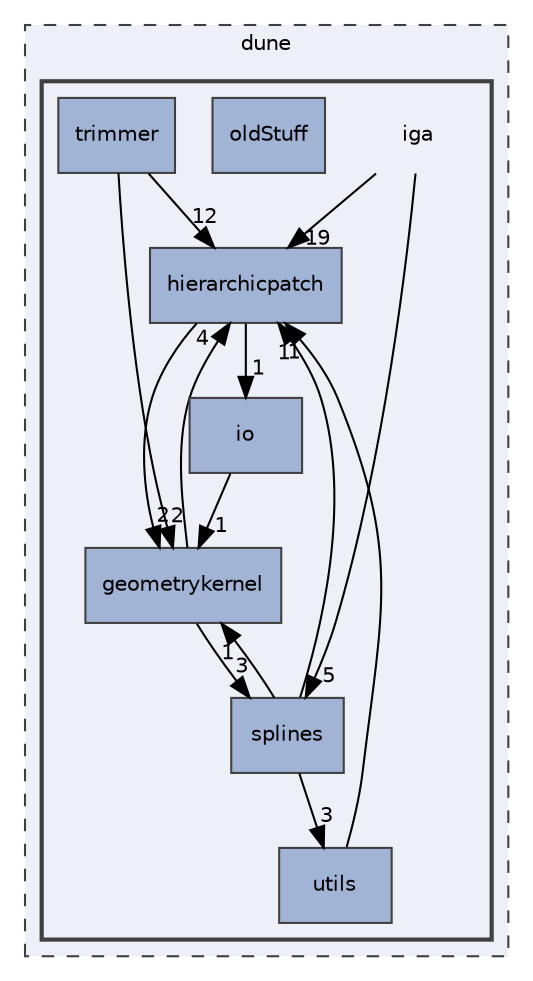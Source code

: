 digraph "iga"
{
 // LATEX_PDF_SIZE
  edge [fontname="Helvetica",fontsize="10",labelfontname="Helvetica",labelfontsize="10"];
  node [fontname="Helvetica",fontsize="10",shape=record];
  compound=true
  subgraph clusterdir_5e69be5995c9f5d42bf491ae6f29600e {
    graph [ bgcolor="#edf0f7", pencolor="grey25", style="filled,dashed,", label="dune", fontname="Helvetica", fontsize="10", URL="dir_5e69be5995c9f5d42bf491ae6f29600e.html"]
  subgraph clusterdir_d2a3c23294a1b1015b1b8e8721ddded8 {
    graph [ bgcolor="#edf0f7", pencolor="grey25", style="filled,bold,", label="", fontname="Helvetica", fontsize="10", URL="dir_d2a3c23294a1b1015b1b8e8721ddded8.html"]
    dir_d2a3c23294a1b1015b1b8e8721ddded8 [shape=plaintext, label="iga"];
  dir_98571e7345f7327fea7723ec1a12d870 [shape=box, label="geometrykernel", style="filled,", fillcolor="#a2b4d6", color="grey25", URL="dir_98571e7345f7327fea7723ec1a12d870.html"];
  dir_12fc9e68aad46ae2d80ba50ef1c96d76 [shape=box, label="hierarchicpatch", style="filled,", fillcolor="#a2b4d6", color="grey25", URL="dir_12fc9e68aad46ae2d80ba50ef1c96d76.html"];
  dir_c3ccff8517fbe337b2b8ad503c3a1590 [shape=box, label="io", style="filled,", fillcolor="#a2b4d6", color="grey25", URL="dir_c3ccff8517fbe337b2b8ad503c3a1590.html"];
  dir_6a67ce012f0e7d7f20bfc6d5cc3e1475 [shape=box, label="oldStuff", style="filled,", fillcolor="#a2b4d6", color="grey25", URL="dir_6a67ce012f0e7d7f20bfc6d5cc3e1475.html"];
  dir_479b904809ee7734e338128330b60cdb [shape=box, label="splines", style="filled,", fillcolor="#a2b4d6", color="grey25", URL="dir_479b904809ee7734e338128330b60cdb.html"];
  dir_7d0c370ab440c4b4f78419bfc8c93eb8 [shape=box, label="trimmer", style="filled,", fillcolor="#a2b4d6", color="grey25", URL="dir_7d0c370ab440c4b4f78419bfc8c93eb8.html"];
  dir_054fedf05f142c88b967e78541d2ed3d [shape=box, label="utils", style="filled,", fillcolor="#a2b4d6", color="grey25", URL="dir_054fedf05f142c88b967e78541d2ed3d.html"];
  }
  }
  dir_d2a3c23294a1b1015b1b8e8721ddded8->dir_12fc9e68aad46ae2d80ba50ef1c96d76 [headlabel="19", labeldistance=1.5 headhref="dir_000010_000007.html"];
  dir_d2a3c23294a1b1015b1b8e8721ddded8->dir_479b904809ee7734e338128330b60cdb [headlabel="5", labeldistance=1.5 headhref="dir_000010_000018.html"];
  dir_98571e7345f7327fea7723ec1a12d870->dir_12fc9e68aad46ae2d80ba50ef1c96d76 [headlabel="4", labeldistance=1.5 headhref="dir_000006_000007.html"];
  dir_98571e7345f7327fea7723ec1a12d870->dir_479b904809ee7734e338128330b60cdb [headlabel="3", labeldistance=1.5 headhref="dir_000006_000018.html"];
  dir_12fc9e68aad46ae2d80ba50ef1c96d76->dir_98571e7345f7327fea7723ec1a12d870 [headlabel="2", labeldistance=1.5 headhref="dir_000007_000006.html"];
  dir_12fc9e68aad46ae2d80ba50ef1c96d76->dir_c3ccff8517fbe337b2b8ad503c3a1590 [headlabel="1", labeldistance=1.5 headhref="dir_000007_000013.html"];
  dir_c3ccff8517fbe337b2b8ad503c3a1590->dir_98571e7345f7327fea7723ec1a12d870 [headlabel="1", labeldistance=1.5 headhref="dir_000013_000006.html"];
  dir_479b904809ee7734e338128330b60cdb->dir_054fedf05f142c88b967e78541d2ed3d [headlabel="3", labeldistance=1.5 headhref="dir_000018_000023.html"];
  dir_479b904809ee7734e338128330b60cdb->dir_12fc9e68aad46ae2d80ba50ef1c96d76 [headlabel="1", labeldistance=1.5 headhref="dir_000018_000007.html"];
  dir_479b904809ee7734e338128330b60cdb->dir_98571e7345f7327fea7723ec1a12d870 [headlabel="1", labeldistance=1.5 headhref="dir_000018_000006.html"];
  dir_7d0c370ab440c4b4f78419bfc8c93eb8->dir_12fc9e68aad46ae2d80ba50ef1c96d76 [headlabel="12", labeldistance=1.5 headhref="dir_000020_000007.html"];
  dir_7d0c370ab440c4b4f78419bfc8c93eb8->dir_98571e7345f7327fea7723ec1a12d870 [headlabel="2", labeldistance=1.5 headhref="dir_000020_000006.html"];
  dir_054fedf05f142c88b967e78541d2ed3d->dir_12fc9e68aad46ae2d80ba50ef1c96d76 [headlabel="1", labeldistance=1.5 headhref="dir_000023_000007.html"];
}
